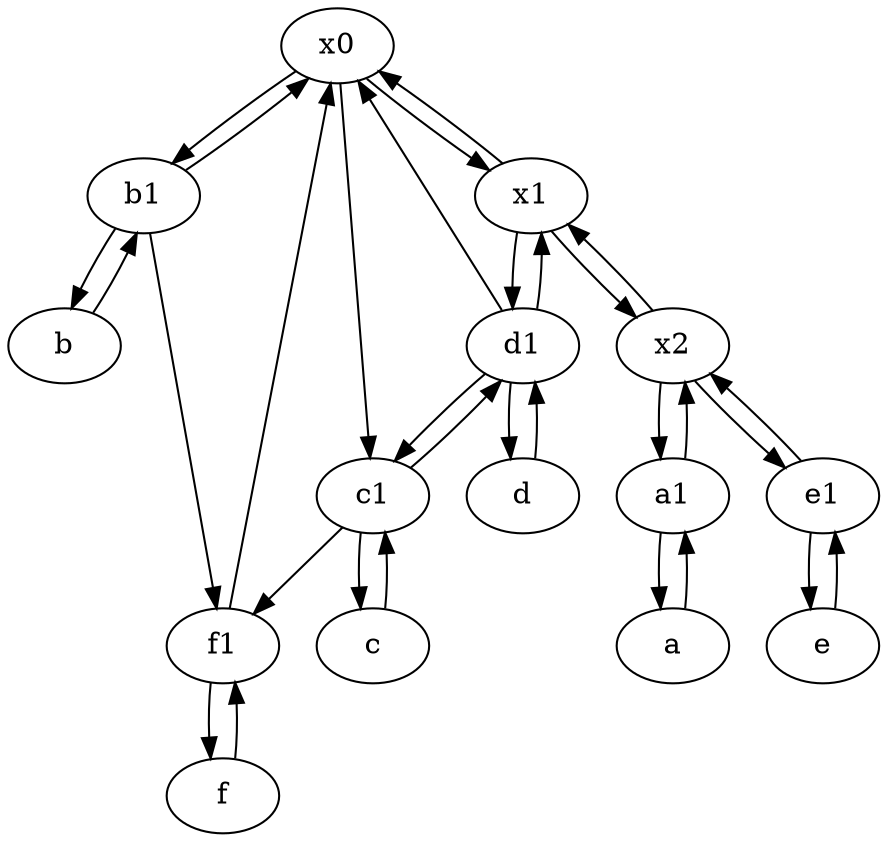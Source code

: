 digraph  {
	x0;
	d [pos="20,30!"];
	c [pos="20,10!"];
	e [pos="30,50!"];
	b [pos="50,20!"];
	b1 [pos="45,20!"];
	f1;
	a [pos="40,10!"];
	f [pos="15,45!"];
	a1 [pos="40,15!"];
	d1 [pos="25,30!"];
	e1 [pos="25,45!"];
	x2;
	x1;
	c1 [pos="30,15!"];
	x0 -> x1;
	c1 -> f1;
	x1 -> d1;
	a1 -> x2;
	b1 -> f1;
	d1 -> d;
	b1 -> x0;
	f1 -> x0;
	e1 -> e;
	x0 -> b1;
	x1 -> x2;
	d1 -> c1;
	a1 -> a;
	e -> e1;
	x1 -> x0;
	b -> b1;
	e1 -> x2;
	f -> f1;
	d1 -> x0;
	c -> c1;
	a -> a1;
	c1 -> d1;
	d1 -> x1;
	x2 -> a1;
	x0 -> c1;
	b1 -> b;
	x2 -> x1;
	d -> d1;
	c1 -> c;
	f1 -> f;
	x2 -> e1;

	}